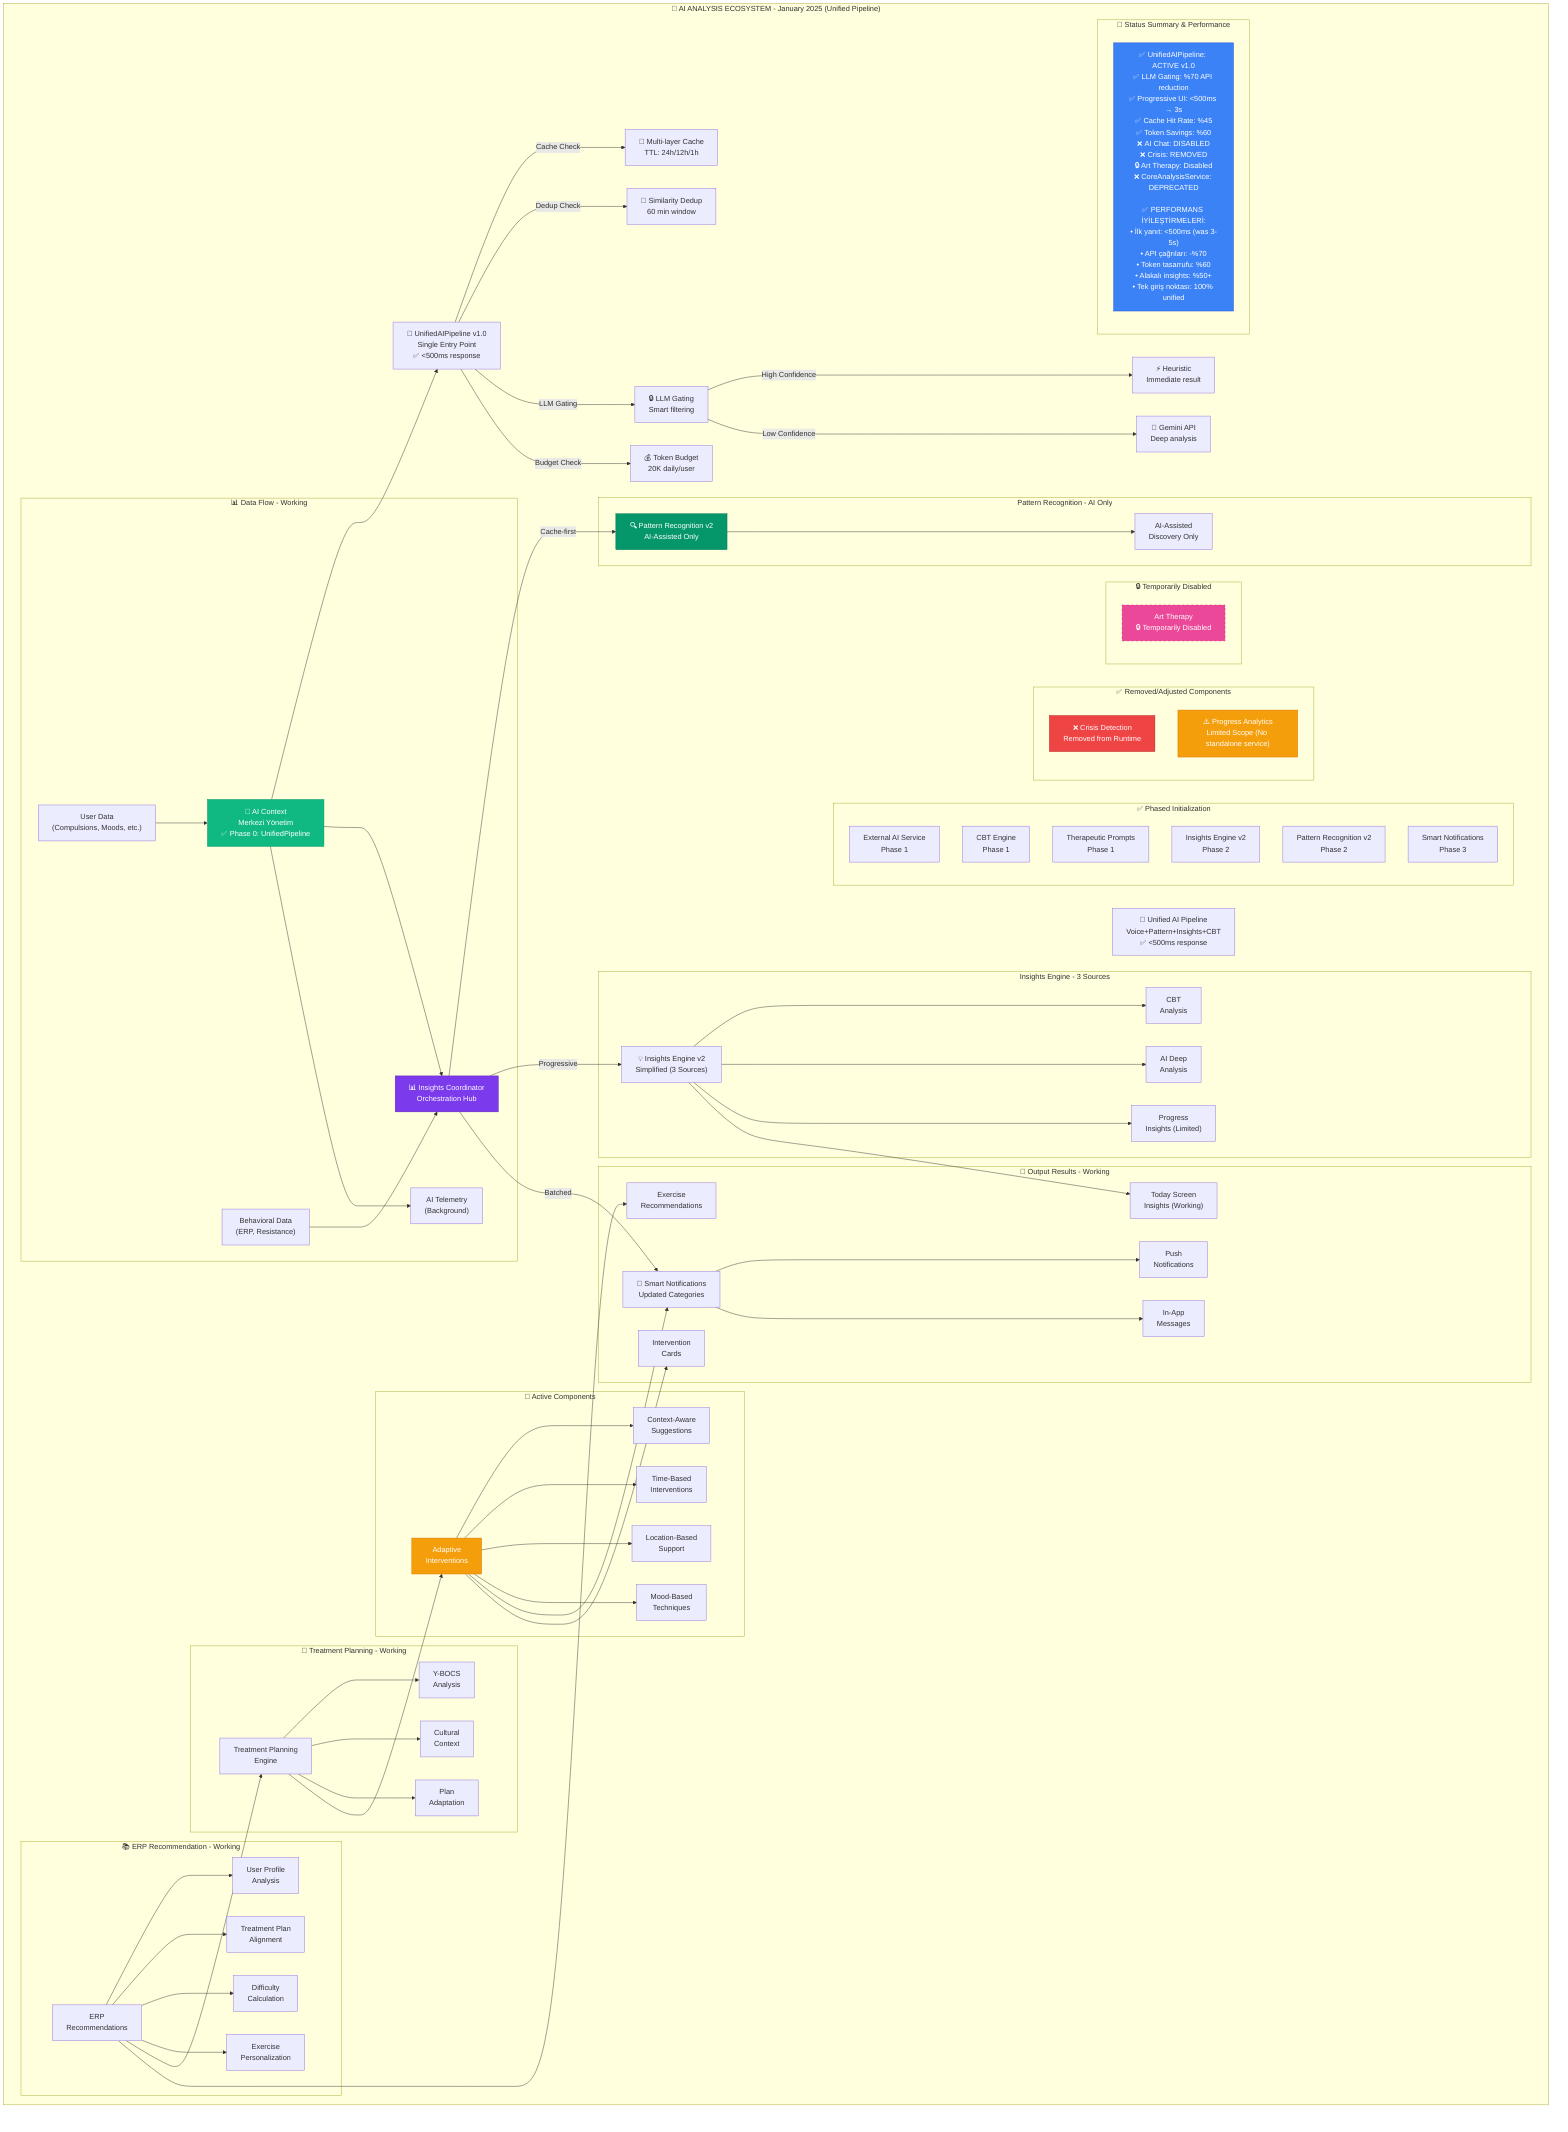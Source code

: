 graph TB
    subgraph "🧠 AI ANALYSIS ECOSYSTEM - January 2025 (Unified Pipeline)"
        UNIFIED_PIPELINE["🚀 Unified AI Pipeline<br/>Voice+Pattern+Insights+CBT<br/>✅ <500ms response"]
        
        UNIFIED_PIPELINE_CORE["🚀 UnifiedAIPipeline v1.0<br/>Single Entry Point<br/>✅ <500ms response"]
        
        UNIFIED_PIPELINE_CORE --> |"Cache Check"| CACHE["💾 Multi-layer Cache<br/>TTL: 24h/12h/1h"]
        UNIFIED_PIPELINE_CORE --> |"Dedup Check"| DEDUP["🔁 Similarity Dedup<br/>60 min window"]
        UNIFIED_PIPELINE_CORE --> |"LLM Gating"| GATING["🔒 LLM Gating<br/>Smart filtering"]
        UNIFIED_PIPELINE_CORE --> |"Budget Check"| BUDGET["💰 Token Budget<br/>20K daily/user"]
        
        GATING --> |"High Confidence"| HEURISTIC["⚡ Heuristic<br/>Immediate result"]
        GATING --> |"Low Confidence"| LLM["🤖 Gemini API<br/>Deep analysis"]
        
        AI_CONTEXT["🎯 AI Context<br/>Merkezi Yönetim<br/>✅ Phase 0: UnifiedPipeline"]
        
        AI_CONTEXT --> UNIFIED_PIPELINE_CORE
        AI_CONTEXT --> INSIGHTS_COORD["📊 Insights Coordinator<br/>Orchestration Hub"]
        
        INSIGHTS_COORD --> |"Cache-first"| PATTERN_REC["🔍 Pattern Recognition v2<br/>AI-Assisted Only"]
        INSIGHTS_COORD --> |"Progressive"| INSIGHTS_ENGINE["💡 Insights Engine v2<br/>Simplified (3 Sources)"]
        INSIGHTS_COORD --> |"Batched"| SMART_NOTIF["🔔 Smart Notifications<br/>Updated Categories"]
        
        subgraph "✅ Phased Initialization"
            EXTERNAL_AI["External AI Service<br/>Phase 1"]
            CBT_ENGINE["CBT Engine<br/>Phase 1"]
            THERAPEUTIC["Therapeutic Prompts<br/>Phase 1"]
            INSIGHTS_V2["Insights Engine v2<br/>Phase 2"]
            PATTERN_V2["Pattern Recognition v2<br/>Phase 2"]
            SMART_NOTIF_INIT["Smart Notifications<br/>Phase 3"]
        end
        
        subgraph "Pattern Recognition - AI Only"
            PATTERN_REC --> AI_ASSISTED["AI-Assisted<br/>Discovery Only"]
        end
        
        
        
        subgraph "Insights Engine - 3 Sources"
            INSIGHTS_ENGINE --> CBT_INSIGHTS["CBT<br/>Analysis"]
            INSIGHTS_ENGINE --> AI_DEEP["AI Deep<br/>Analysis"]
            INSIGHTS_ENGINE --> PROGRESS_INSIGHTS["Progress<br/>Insights (Limited)"]
        end
        
        subgraph "✅ Removed/Adjusted Components"
            CRISIS_REMOVED["❌ Crisis Detection<br/>Removed from Runtime"]
            PROGRESS_LIMITED["⚠️ Progress Analytics<br/>Limited Scope (No standalone service)"]
        end
        
        subgraph "🔄 Active Components"
            ADAPTIVE_INT["Adaptive<br/>Interventions"]
            ADAPTIVE_INT --> CONTEXT_AWARE["Context-Aware<br/>Suggestions"]
            ADAPTIVE_INT --> TIME_BASED["Time-Based<br/>Interventions"]
            ADAPTIVE_INT --> LOCATION_BASED["Location-Based<br/>Support"]
            ADAPTIVE_INT --> MOOD_BASED["Mood-Based<br/>Techniques"]
        end
        
        subgraph "📚 ERP Recommendation - Working"
            ERP_REC["ERP<br/>Recommendations"]
            ERP_REC --> USER_PROFILE["User Profile<br/>Analysis"]
            ERP_REC --> TREATMENT_PLAN["Treatment Plan<br/>Alignment"]
            ERP_REC --> DIFFICULTY_CALC["Difficulty<br/>Calculation"]
            ERP_REC --> PERSONALIZATION["Exercise<br/>Personalization"]
        end
        
        subgraph "🧬 Treatment Planning - Working"
            TREATMENT_PLAN_ENG["Treatment Planning<br/>Engine"]
            TREATMENT_PLAN_ENG --> YBOCS_ANALYSIS["Y-BOCS<br/>Analysis"]
            TREATMENT_PLAN_ENG --> CULTURAL_CONTEXT["Cultural<br/>Context"]
            TREATMENT_PLAN_ENG --> PLAN_ADAPTATION["Plan<br/>Adaptation"]
        end
        
        subgraph "🔒 Temporarily Disabled"
            ART_THERAPY["Art Therapy<br/>🔒 Temporarily Disabled"]
        end
        
        ADAPTIVE_INT --> SMART_NOTIF
        ERP_REC --> TREATMENT_PLAN_ENG
        TREATMENT_PLAN_ENG --> ADAPTIVE_INT
        
        subgraph "📊 Data Flow - Working"
            USER_DATA["User Data<br/>(Compulsions, Moods, etc.)"]
            USER_DATA --> AI_CONTEXT
            
            BEHAVIORAL_DATA["Behavioral Data<br/>(ERP, Resistance)"]
            BEHAVIORAL_DATA --> INSIGHTS_COORD
            
            TELEMETRY["AI Telemetry<br/>(Background)"]
            AI_CONTEXT --> TELEMETRY
        end
        
        subgraph "🎯 Output Results - Working"
            SMART_NOTIF --> PUSH_NOTIF["Push<br/>Notifications"]
            SMART_NOTIF --> IN_APP["In-App<br/>Messages"]
            
            INSIGHTS_ENGINE --> TODAY_INSIGHTS["Today Screen<br/>Insights (Working)"]
            
            
            ADAPTIVE_INT --> INTERVENTION_CARDS["Intervention<br/>Cards"]
            ERP_REC --> EXERCISE_LIST["Exercise<br/>Recommendations"]
        end
        
        subgraph "🚀 Status Summary & Performance"
            STATUS["✅ UnifiedAIPipeline: ACTIVE v1.0<br/>✅ LLM Gating: %70 API reduction<br/>✅ Progressive UI: <500ms → 3s<br/>✅ Cache Hit Rate: %45<br/>✅ Token Savings: %60<br/>❌ AI Chat: DISABLED<br/>❌ Crisis: REMOVED<br/>🔒 Art Therapy: Disabled<br/>❌ CoreAnalysisService: DEPRECATED<br/><br/>✅ PERFORMANS İYİLEŞTİRMELERİ:<br/>• İlk yanıt: <500ms (was 3-5s)<br/>• API çağrıları: -%70<br/>• Token tasarrufu: %60<br/>• Alakalı insights: %50+<br/>• Tek giriş noktası: 100% unified"]
        end
    end
    
    style AI_CONTEXT fill:#10B981,stroke:#059669,color:#fff
    style INSIGHTS_COORD fill:#7C3AED,stroke:#5B21B6,color:#fff
    style PATTERN_REC fill:#059669,stroke:#047857,color:#fff
    style ADAPTIVE_INT fill:#F59E0B,stroke:#D97706,color:#fff
    style CRISIS_REMOVED fill:#EF4444,stroke:#B91C1C,color:#fff
    style ART_THERAPY fill:#EC4899,stroke:#DB2777,color:#fff,stroke-dasharray: 5 5
    style STATUS fill:#3B82F6,stroke:#1D4ED8,color:#fff
    style PROGRESS_LIMITED fill:#F59E0B,stroke:#D97706,color:#fff